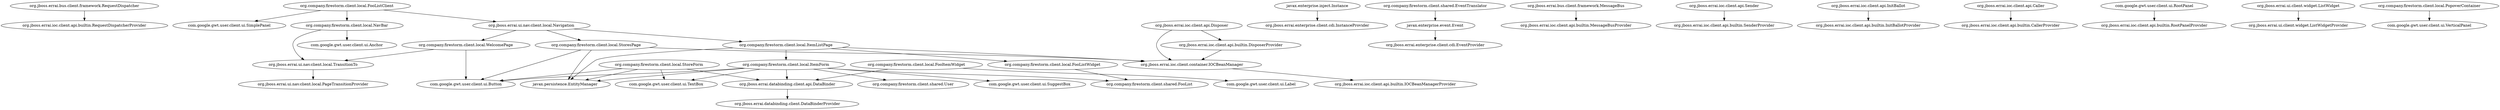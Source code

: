 //
// Generated IOC bean dependency graph in GraphViz DOT format.
//

digraph g {
  "org.jboss.errai.ioc.client.api.builtin.RequestDispatcherProvider"
  "org.jboss.errai.databinding.client.DataBinderProvider"
  "org.jboss.errai.databinding.client.api.DataBinder" -> "org.jboss.errai.databinding.client.DataBinderProvider"
  "org.jboss.errai.enterprise.client.cdi.InstanceProvider"
  "javax.enterprise.inject.Instance" -> "org.jboss.errai.enterprise.client.cdi.InstanceProvider"
  "org.jboss.errai.enterprise.client.cdi.EventProvider"
  "javax.enterprise.event.Event" -> "org.jboss.errai.enterprise.client.cdi.EventProvider"
  "org.company.firestorm.client.shared.FooList"
  "org.company.firestorm.client.local.FooListWidget" -> "org.company.firestorm.client.shared.FooList"
  "org.jboss.errai.ioc.client.api.builtin.IOCBeanManagerProvider"
  "org.jboss.errai.ioc.client.container.IOCBeanManager" -> "org.jboss.errai.ioc.client.api.builtin.IOCBeanManagerProvider"
  "javax.persistence.EntityManager"
  "org.company.firestorm.client.shared.User"
  "com.google.gwt.user.client.ui.Button"
  "com.google.gwt.user.client.ui.TextBox"
  "com.google.gwt.user.client.ui.SuggestBox"
  "org.company.firestorm.client.local.ItemForm" -> "org.company.firestorm.client.shared.FooList"
  "org.company.firestorm.client.local.ItemForm" -> "org.company.firestorm.client.shared.User"
  "org.company.firestorm.client.local.ItemForm" -> "org.jboss.errai.databinding.client.api.DataBinder"
  "org.company.firestorm.client.local.ItemForm" -> "com.google.gwt.user.client.ui.Button"
  "org.company.firestorm.client.local.ItemForm" -> "com.google.gwt.user.client.ui.TextBox"
  "org.company.firestorm.client.local.ItemForm" -> "javax.persistence.EntityManager"
  "org.company.firestorm.client.local.ItemForm" -> "com.google.gwt.user.client.ui.SuggestBox"
  "org.company.firestorm.client.local.ItemListPage" -> "org.company.firestorm.client.local.FooListWidget"
  "org.company.firestorm.client.local.ItemListPage" -> "org.jboss.errai.ioc.client.container.IOCBeanManager"
  "org.company.firestorm.client.local.ItemListPage" -> "javax.persistence.EntityManager"
  "org.company.firestorm.client.local.ItemListPage" -> "org.company.firestorm.client.local.ItemForm"
  "org.company.firestorm.client.local.StoresPage" -> "com.google.gwt.user.client.ui.Button"
  "org.company.firestorm.client.local.StoresPage" -> "org.jboss.errai.ioc.client.container.IOCBeanManager"
  "org.company.firestorm.client.local.StoresPage" -> "javax.persistence.EntityManager"
  "org.jboss.errai.ui.nav.client.local.PageTransitionProvider"
  "org.jboss.errai.ui.nav.client.local.TransitionTo" -> "org.jboss.errai.ui.nav.client.local.PageTransitionProvider"
  "org.company.firestorm.client.local.WelcomePage" -> "com.google.gwt.user.client.ui.Button"
  "org.company.firestorm.client.local.WelcomePage" -> "org.jboss.errai.ui.nav.client.local.TransitionTo"
  "org.jboss.errai.ui.nav.client.local.Navigation" -> "org.company.firestorm.client.local.ItemListPage"
  "org.jboss.errai.ui.nav.client.local.Navigation" -> "org.company.firestorm.client.local.StoresPage"
  "org.jboss.errai.ui.nav.client.local.Navigation" -> "org.company.firestorm.client.local.WelcomePage"
  "org.jboss.errai.ioc.client.api.builtin.MessageBusProvider"
  "org.jboss.errai.bus.client.framework.RequestDispatcher" -> "org.jboss.errai.ioc.client.api.builtin.RequestDispatcherProvider"
  "org.jboss.errai.ioc.client.api.builtin.SenderProvider"
  "org.jboss.errai.ioc.client.api.Sender" -> "org.jboss.errai.ioc.client.api.builtin.SenderProvider"
  "org.jboss.errai.ioc.client.api.builtin.InitBallotProvider"
  "com.google.gwt.user.client.ui.SimplePanel"
  "com.google.gwt.user.client.ui.Anchor"
  "org.company.firestorm.client.local.NavBar" -> "com.google.gwt.user.client.ui.Anchor"
  "org.company.firestorm.client.local.NavBar" -> "org.jboss.errai.ui.nav.client.local.TransitionTo"
  "org.company.firestorm.client.local.FooListClient" -> "org.jboss.errai.ui.nav.client.local.Navigation"
  "org.company.firestorm.client.local.FooListClient" -> "com.google.gwt.user.client.ui.SimplePanel"
  "org.company.firestorm.client.local.FooListClient" -> "org.company.firestorm.client.local.NavBar"
  "com.google.gwt.user.client.ui.Label"
  "org.company.firestorm.client.local.FooItemWidget" -> "com.google.gwt.user.client.ui.Label"
  "org.company.firestorm.client.local.FooItemWidget" -> "org.jboss.errai.databinding.client.api.DataBinder"
  "org.jboss.errai.ioc.client.api.builtin.CallerProvider"
  "org.jboss.errai.ioc.client.api.builtin.RootPanelProvider"
  "com.google.gwt.user.client.ui.RootPanel" -> "org.jboss.errai.ioc.client.api.builtin.RootPanelProvider"
  "org.jboss.errai.ui.client.widget.ListWidgetProvider"
  "org.company.firestorm.client.shared.EventTranslator" -> "javax.enterprise.event.Event"
  "org.jboss.errai.ioc.client.api.Caller" -> "org.jboss.errai.ioc.client.api.builtin.CallerProvider"
  "org.jboss.errai.ioc.client.api.InitBallot" -> "org.jboss.errai.ioc.client.api.builtin.InitBallotProvider"
  "com.google.gwt.user.client.ui.VerticalPanel"
  "org.company.firestorm.client.local.PopoverContainer" -> "com.google.gwt.user.client.ui.VerticalPanel"
  "org.company.firestorm.client.local.StoreForm" -> "org.jboss.errai.databinding.client.api.DataBinder"
  "org.company.firestorm.client.local.StoreForm" -> "com.google.gwt.user.client.ui.Button"
  "org.company.firestorm.client.local.StoreForm" -> "com.google.gwt.user.client.ui.TextBox"
  "org.company.firestorm.client.local.StoreForm" -> "javax.persistence.EntityManager"
  "org.jboss.errai.bus.client.framework.MessageBus" -> "org.jboss.errai.ioc.client.api.builtin.MessageBusProvider"
  "org.jboss.errai.ioc.client.api.builtin.DisposerProvider" -> "org.jboss.errai.ioc.client.container.IOCBeanManager"
  "org.jboss.errai.ioc.client.api.Disposer" -> "org.jboss.errai.ioc.client.api.builtin.DisposerProvider"
  "org.jboss.errai.ioc.client.api.Disposer" -> "org.jboss.errai.ioc.client.container.IOCBeanManager"
  "org.jboss.errai.ui.client.widget.ListWidget" -> "org.jboss.errai.ui.client.widget.ListWidgetProvider"
}